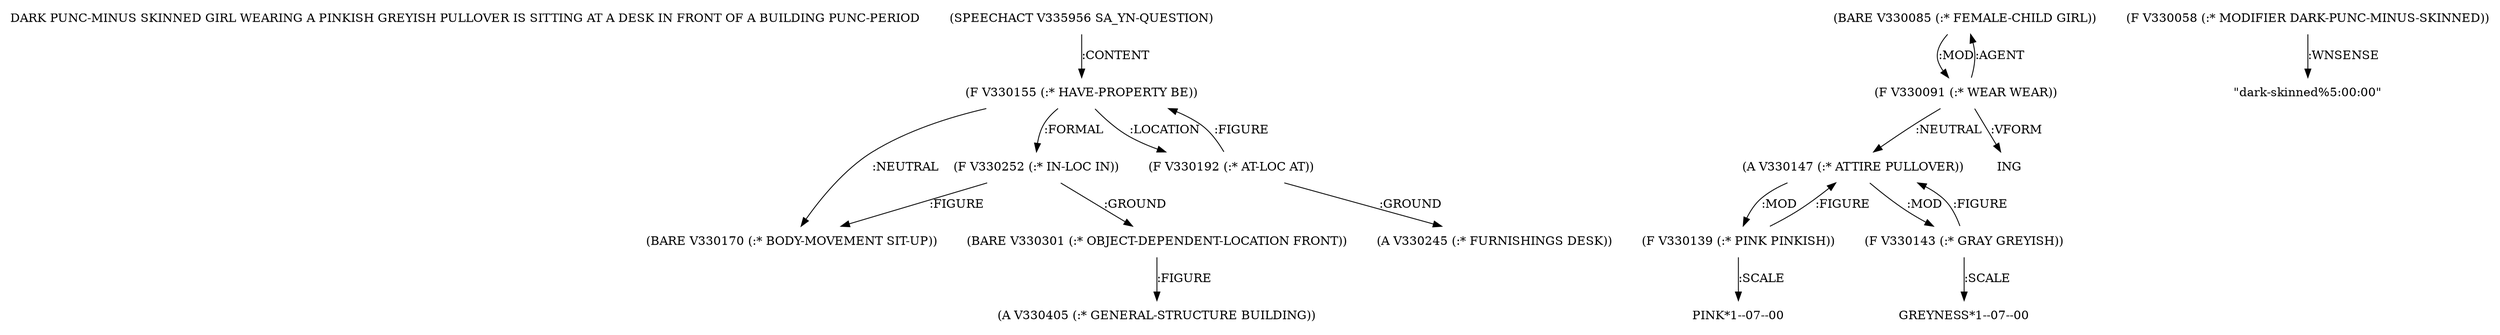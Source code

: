 digraph Terms {
  node [shape=none]
  "DARK PUNC-MINUS SKINNED GIRL WEARING A PINKISH GREYISH PULLOVER IS SITTING AT A DESK IN FRONT OF A BUILDING PUNC-PERIOD"
  "V335956" [label="(SPEECHACT V335956 SA_YN-QUESTION)"]
  "V335956" -> "V330155" [label=":CONTENT"]
  "V330155" [label="(F V330155 (:* HAVE-PROPERTY BE))"]
  "V330155" -> "V330170" [label=":NEUTRAL"]
  "V330155" -> "V330252" [label=":FORMAL"]
  "V330155" -> "V330192" [label=":LOCATION"]
  "V330170" [label="(BARE V330170 (:* BODY-MOVEMENT SIT-UP))"]
  "V330192" [label="(F V330192 (:* AT-LOC AT))"]
  "V330192" -> "V330245" [label=":GROUND"]
  "V330192" -> "V330155" [label=":FIGURE"]
  "V330245" [label="(A V330245 (:* FURNISHINGS DESK))"]
  "V330252" [label="(F V330252 (:* IN-LOC IN))"]
  "V330252" -> "V330301" [label=":GROUND"]
  "V330252" -> "V330170" [label=":FIGURE"]
  "V330301" [label="(BARE V330301 (:* OBJECT-DEPENDENT-LOCATION FRONT))"]
  "V330301" -> "V330405" [label=":FIGURE"]
  "V330405" [label="(A V330405 (:* GENERAL-STRUCTURE BUILDING))"]
  "V330085" [label="(BARE V330085 (:* FEMALE-CHILD GIRL))"]
  "V330085" -> "V330091" [label=":MOD"]
  "V330091" [label="(F V330091 (:* WEAR WEAR))"]
  "V330091" -> "V330085" [label=":AGENT"]
  "V330091" -> "V330147" [label=":NEUTRAL"]
  "V330091" -> "NT340036" [label=":VFORM"]
  "NT340036" [label="ING"]
  "V330147" [label="(A V330147 (:* ATTIRE PULLOVER))"]
  "V330147" -> "V330139" [label=":MOD"]
  "V330147" -> "V330143" [label=":MOD"]
  "V330139" [label="(F V330139 (:* PINK PINKISH))"]
  "V330139" -> "V330147" [label=":FIGURE"]
  "V330139" -> "NT340037" [label=":SCALE"]
  "NT340037" [label="PINK*1--07--00"]
  "V330143" [label="(F V330143 (:* GRAY GREYISH))"]
  "V330143" -> "V330147" [label=":FIGURE"]
  "V330143" -> "NT340038" [label=":SCALE"]
  "NT340038" [label="GREYNESS*1--07--00"]
  "V330058" [label="(F V330058 (:* MODIFIER DARK-PUNC-MINUS-SKINNED))"]
  "V330058" -> "NT340039" [label=":WNSENSE"]
  "NT340039" [label="\"dark-skinned%5:00:00\""]
}
